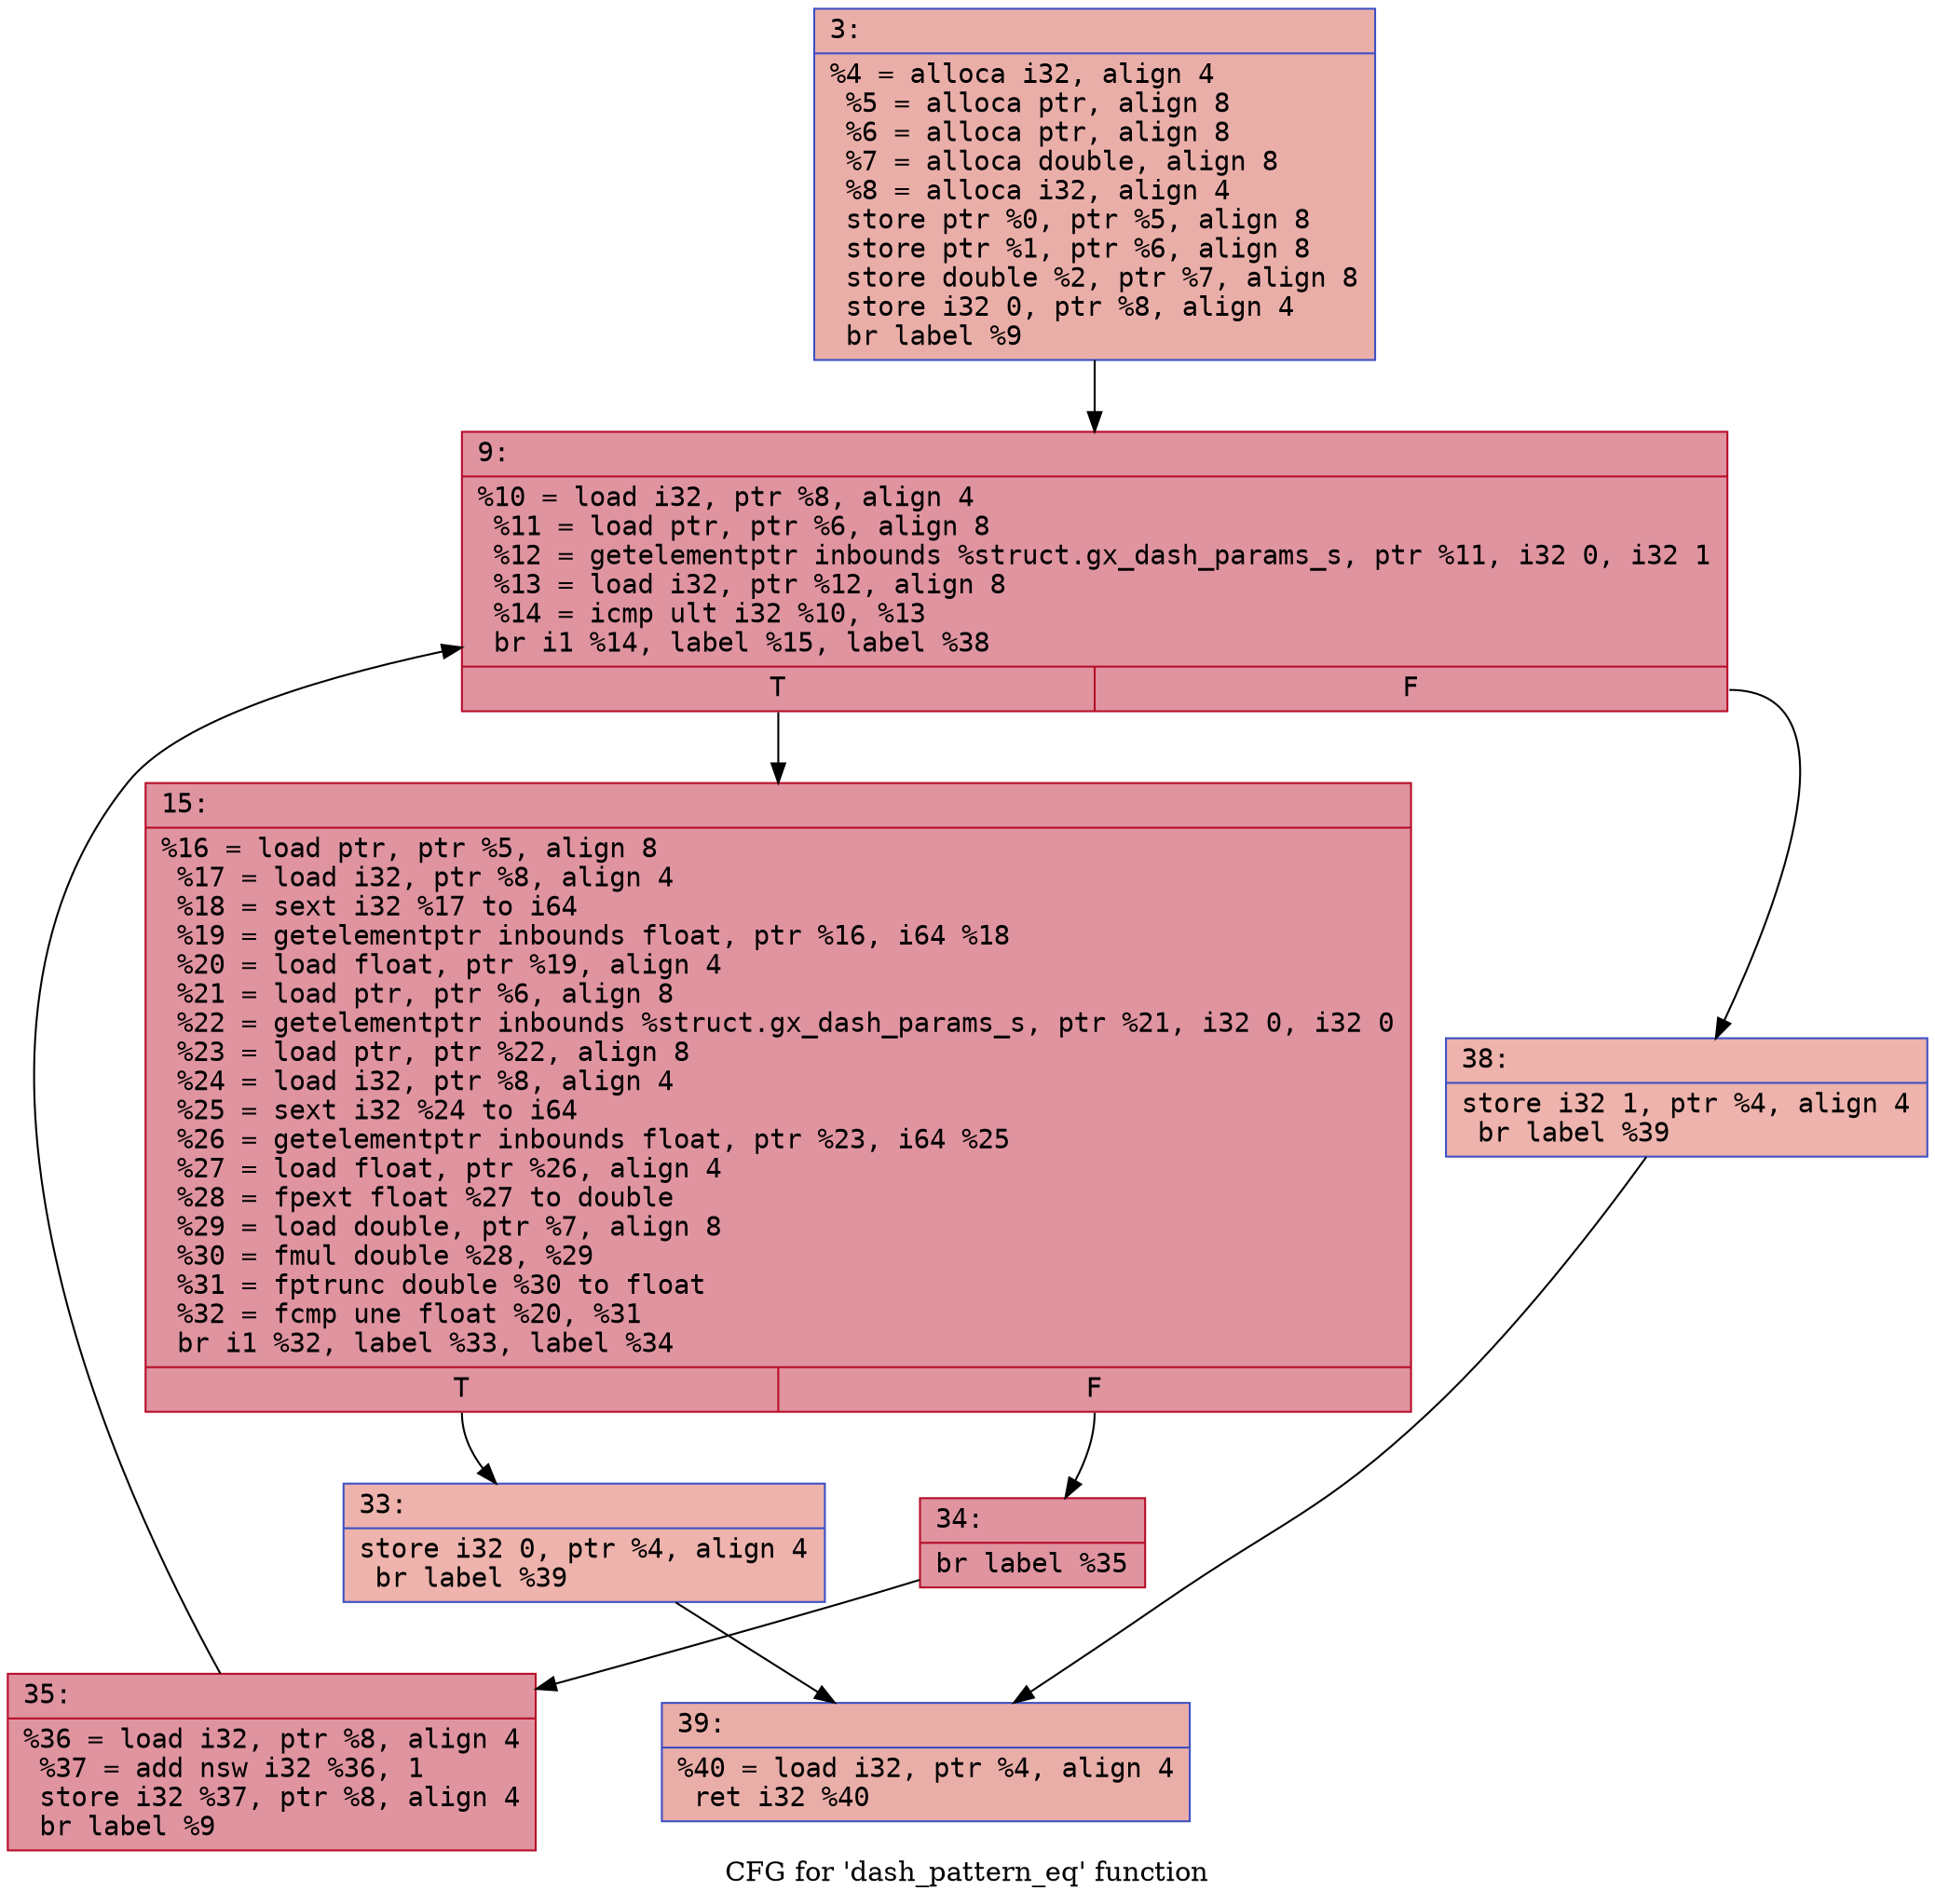 digraph "CFG for 'dash_pattern_eq' function" {
	label="CFG for 'dash_pattern_eq' function";

	Node0x6000009cd0e0 [shape=record,color="#3d50c3ff", style=filled, fillcolor="#d0473d70" fontname="Courier",label="{3:\l|  %4 = alloca i32, align 4\l  %5 = alloca ptr, align 8\l  %6 = alloca ptr, align 8\l  %7 = alloca double, align 8\l  %8 = alloca i32, align 4\l  store ptr %0, ptr %5, align 8\l  store ptr %1, ptr %6, align 8\l  store double %2, ptr %7, align 8\l  store i32 0, ptr %8, align 4\l  br label %9\l}"];
	Node0x6000009cd0e0 -> Node0x6000009cd130[tooltip="3 -> 9\nProbability 100.00%" ];
	Node0x6000009cd130 [shape=record,color="#b70d28ff", style=filled, fillcolor="#b70d2870" fontname="Courier",label="{9:\l|  %10 = load i32, ptr %8, align 4\l  %11 = load ptr, ptr %6, align 8\l  %12 = getelementptr inbounds %struct.gx_dash_params_s, ptr %11, i32 0, i32 1\l  %13 = load i32, ptr %12, align 8\l  %14 = icmp ult i32 %10, %13\l  br i1 %14, label %15, label %38\l|{<s0>T|<s1>F}}"];
	Node0x6000009cd130:s0 -> Node0x6000009cd180[tooltip="9 -> 15\nProbability 96.88%" ];
	Node0x6000009cd130:s1 -> Node0x6000009cd2c0[tooltip="9 -> 38\nProbability 3.12%" ];
	Node0x6000009cd180 [shape=record,color="#b70d28ff", style=filled, fillcolor="#b70d2870" fontname="Courier",label="{15:\l|  %16 = load ptr, ptr %5, align 8\l  %17 = load i32, ptr %8, align 4\l  %18 = sext i32 %17 to i64\l  %19 = getelementptr inbounds float, ptr %16, i64 %18\l  %20 = load float, ptr %19, align 4\l  %21 = load ptr, ptr %6, align 8\l  %22 = getelementptr inbounds %struct.gx_dash_params_s, ptr %21, i32 0, i32 0\l  %23 = load ptr, ptr %22, align 8\l  %24 = load i32, ptr %8, align 4\l  %25 = sext i32 %24 to i64\l  %26 = getelementptr inbounds float, ptr %23, i64 %25\l  %27 = load float, ptr %26, align 4\l  %28 = fpext float %27 to double\l  %29 = load double, ptr %7, align 8\l  %30 = fmul double %28, %29\l  %31 = fptrunc double %30 to float\l  %32 = fcmp une float %20, %31\l  br i1 %32, label %33, label %34\l|{<s0>T|<s1>F}}"];
	Node0x6000009cd180:s0 -> Node0x6000009cd1d0[tooltip="15 -> 33\nProbability 3.12%" ];
	Node0x6000009cd180:s1 -> Node0x6000009cd220[tooltip="15 -> 34\nProbability 96.88%" ];
	Node0x6000009cd1d0 [shape=record,color="#3d50c3ff", style=filled, fillcolor="#d6524470" fontname="Courier",label="{33:\l|  store i32 0, ptr %4, align 4\l  br label %39\l}"];
	Node0x6000009cd1d0 -> Node0x6000009cd310[tooltip="33 -> 39\nProbability 100.00%" ];
	Node0x6000009cd220 [shape=record,color="#b70d28ff", style=filled, fillcolor="#b70d2870" fontname="Courier",label="{34:\l|  br label %35\l}"];
	Node0x6000009cd220 -> Node0x6000009cd270[tooltip="34 -> 35\nProbability 100.00%" ];
	Node0x6000009cd270 [shape=record,color="#b70d28ff", style=filled, fillcolor="#b70d2870" fontname="Courier",label="{35:\l|  %36 = load i32, ptr %8, align 4\l  %37 = add nsw i32 %36, 1\l  store i32 %37, ptr %8, align 4\l  br label %9\l}"];
	Node0x6000009cd270 -> Node0x6000009cd130[tooltip="35 -> 9\nProbability 100.00%" ];
	Node0x6000009cd2c0 [shape=record,color="#3d50c3ff", style=filled, fillcolor="#d6524470" fontname="Courier",label="{38:\l|  store i32 1, ptr %4, align 4\l  br label %39\l}"];
	Node0x6000009cd2c0 -> Node0x6000009cd310[tooltip="38 -> 39\nProbability 100.00%" ];
	Node0x6000009cd310 [shape=record,color="#3d50c3ff", style=filled, fillcolor="#d0473d70" fontname="Courier",label="{39:\l|  %40 = load i32, ptr %4, align 4\l  ret i32 %40\l}"];
}

